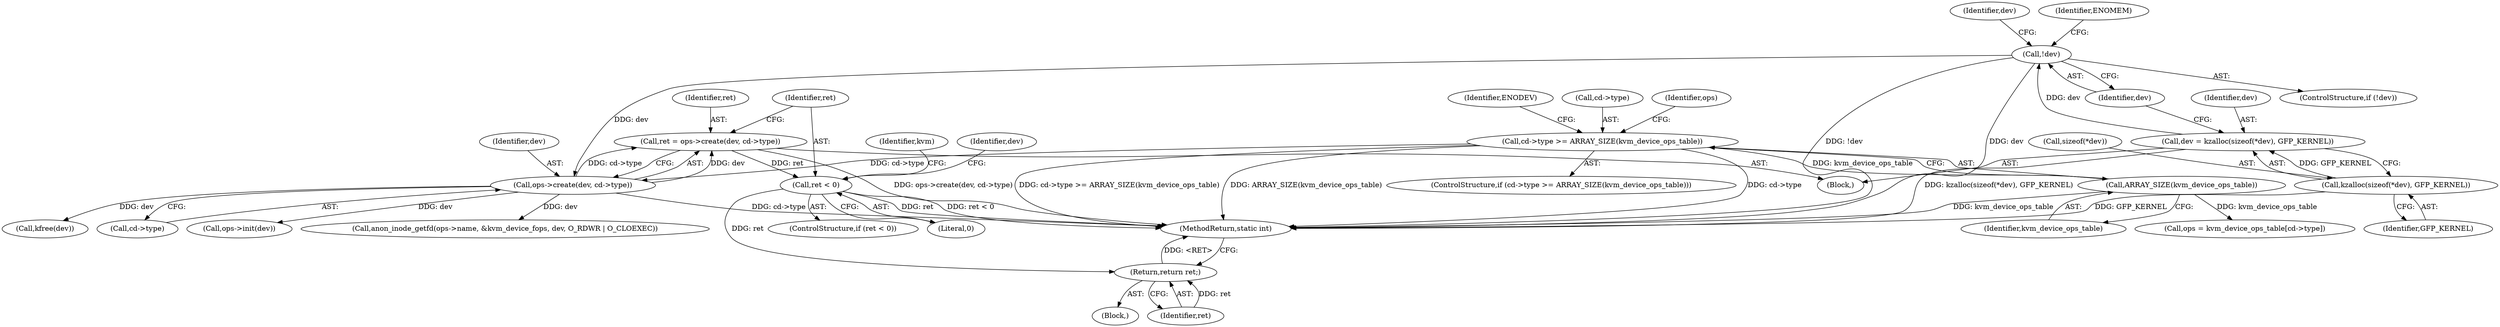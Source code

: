 digraph "0_linux_cfa39381173d5f969daf43582c95ad679189cbc9@API" {
"1000174" [label="(Call,ret = ops->create(dev, cd->type))"];
"1000176" [label="(Call,ops->create(dev, cd->type))"];
"1000154" [label="(Call,!dev)"];
"1000146" [label="(Call,dev = kzalloc(sizeof(*dev), GFP_KERNEL))"];
"1000148" [label="(Call,kzalloc(sizeof(*dev), GFP_KERNEL))"];
"1000119" [label="(Call,cd->type >= ARRAY_SIZE(kvm_device_ops_table))"];
"1000123" [label="(Call,ARRAY_SIZE(kvm_device_ops_table))"];
"1000182" [label="(Call,ret < 0)"];
"1000193" [label="(Return,return ret;)"];
"1000219" [label="(Call,anon_inode_getfd(ops->name, &kvm_device_fops, dev, O_RDWR | O_CLOEXEC))"];
"1000123" [label="(Call,ARRAY_SIZE(kvm_device_ops_table))"];
"1000146" [label="(Call,dev = kzalloc(sizeof(*dev), GFP_KERNEL))"];
"1000185" [label="(Block,)"];
"1000193" [label="(Return,return ret;)"];
"1000119" [label="(Call,cd->type >= ARRAY_SIZE(kvm_device_ops_table))"];
"1000183" [label="(Identifier,ret)"];
"1000161" [label="(Identifier,dev)"];
"1000189" [label="(Identifier,kvm)"];
"1000155" [label="(Identifier,dev)"];
"1000175" [label="(Identifier,ret)"];
"1000176" [label="(Call,ops->create(dev, cd->type))"];
"1000124" [label="(Identifier,kvm_device_ops_table)"];
"1000177" [label="(Identifier,dev)"];
"1000147" [label="(Identifier,dev)"];
"1000152" [label="(Identifier,GFP_KERNEL)"];
"1000181" [label="(ControlStructure,if (ret < 0))"];
"1000127" [label="(Identifier,ENODEV)"];
"1000194" [label="(Identifier,ret)"];
"1000148" [label="(Call,kzalloc(sizeof(*dev), GFP_KERNEL))"];
"1000184" [label="(Literal,0)"];
"1000198" [label="(Identifier,dev)"];
"1000178" [label="(Call,cd->type)"];
"1000174" [label="(Call,ret = ops->create(dev, cd->type))"];
"1000128" [label="(Call,ops = kvm_device_ops_table[cd->type])"];
"1000158" [label="(Identifier,ENOMEM)"];
"1000153" [label="(ControlStructure,if (!dev))"];
"1000191" [label="(Call,kfree(dev))"];
"1000213" [label="(Call,ops->init(dev))"];
"1000120" [label="(Call,cd->type)"];
"1000149" [label="(Call,sizeof(*dev))"];
"1000129" [label="(Identifier,ops)"];
"1000154" [label="(Call,!dev)"];
"1000118" [label="(ControlStructure,if (cd->type >= ARRAY_SIZE(kvm_device_ops_table)))"];
"1000103" [label="(Block,)"];
"1000262" [label="(MethodReturn,static int)"];
"1000182" [label="(Call,ret < 0)"];
"1000174" -> "1000103"  [label="AST: "];
"1000174" -> "1000176"  [label="CFG: "];
"1000175" -> "1000174"  [label="AST: "];
"1000176" -> "1000174"  [label="AST: "];
"1000183" -> "1000174"  [label="CFG: "];
"1000174" -> "1000262"  [label="DDG: ops->create(dev, cd->type)"];
"1000176" -> "1000174"  [label="DDG: dev"];
"1000176" -> "1000174"  [label="DDG: cd->type"];
"1000174" -> "1000182"  [label="DDG: ret"];
"1000176" -> "1000178"  [label="CFG: "];
"1000177" -> "1000176"  [label="AST: "];
"1000178" -> "1000176"  [label="AST: "];
"1000176" -> "1000262"  [label="DDG: cd->type"];
"1000154" -> "1000176"  [label="DDG: dev"];
"1000119" -> "1000176"  [label="DDG: cd->type"];
"1000176" -> "1000191"  [label="DDG: dev"];
"1000176" -> "1000213"  [label="DDG: dev"];
"1000176" -> "1000219"  [label="DDG: dev"];
"1000154" -> "1000153"  [label="AST: "];
"1000154" -> "1000155"  [label="CFG: "];
"1000155" -> "1000154"  [label="AST: "];
"1000158" -> "1000154"  [label="CFG: "];
"1000161" -> "1000154"  [label="CFG: "];
"1000154" -> "1000262"  [label="DDG: !dev"];
"1000154" -> "1000262"  [label="DDG: dev"];
"1000146" -> "1000154"  [label="DDG: dev"];
"1000146" -> "1000103"  [label="AST: "];
"1000146" -> "1000148"  [label="CFG: "];
"1000147" -> "1000146"  [label="AST: "];
"1000148" -> "1000146"  [label="AST: "];
"1000155" -> "1000146"  [label="CFG: "];
"1000146" -> "1000262"  [label="DDG: kzalloc(sizeof(*dev), GFP_KERNEL)"];
"1000148" -> "1000146"  [label="DDG: GFP_KERNEL"];
"1000148" -> "1000152"  [label="CFG: "];
"1000149" -> "1000148"  [label="AST: "];
"1000152" -> "1000148"  [label="AST: "];
"1000148" -> "1000262"  [label="DDG: GFP_KERNEL"];
"1000119" -> "1000118"  [label="AST: "];
"1000119" -> "1000123"  [label="CFG: "];
"1000120" -> "1000119"  [label="AST: "];
"1000123" -> "1000119"  [label="AST: "];
"1000127" -> "1000119"  [label="CFG: "];
"1000129" -> "1000119"  [label="CFG: "];
"1000119" -> "1000262"  [label="DDG: ARRAY_SIZE(kvm_device_ops_table)"];
"1000119" -> "1000262"  [label="DDG: cd->type"];
"1000119" -> "1000262"  [label="DDG: cd->type >= ARRAY_SIZE(kvm_device_ops_table)"];
"1000123" -> "1000119"  [label="DDG: kvm_device_ops_table"];
"1000123" -> "1000124"  [label="CFG: "];
"1000124" -> "1000123"  [label="AST: "];
"1000123" -> "1000262"  [label="DDG: kvm_device_ops_table"];
"1000123" -> "1000128"  [label="DDG: kvm_device_ops_table"];
"1000182" -> "1000181"  [label="AST: "];
"1000182" -> "1000184"  [label="CFG: "];
"1000183" -> "1000182"  [label="AST: "];
"1000184" -> "1000182"  [label="AST: "];
"1000189" -> "1000182"  [label="CFG: "];
"1000198" -> "1000182"  [label="CFG: "];
"1000182" -> "1000262"  [label="DDG: ret < 0"];
"1000182" -> "1000262"  [label="DDG: ret"];
"1000182" -> "1000193"  [label="DDG: ret"];
"1000193" -> "1000185"  [label="AST: "];
"1000193" -> "1000194"  [label="CFG: "];
"1000194" -> "1000193"  [label="AST: "];
"1000262" -> "1000193"  [label="CFG: "];
"1000193" -> "1000262"  [label="DDG: <RET>"];
"1000194" -> "1000193"  [label="DDG: ret"];
}
